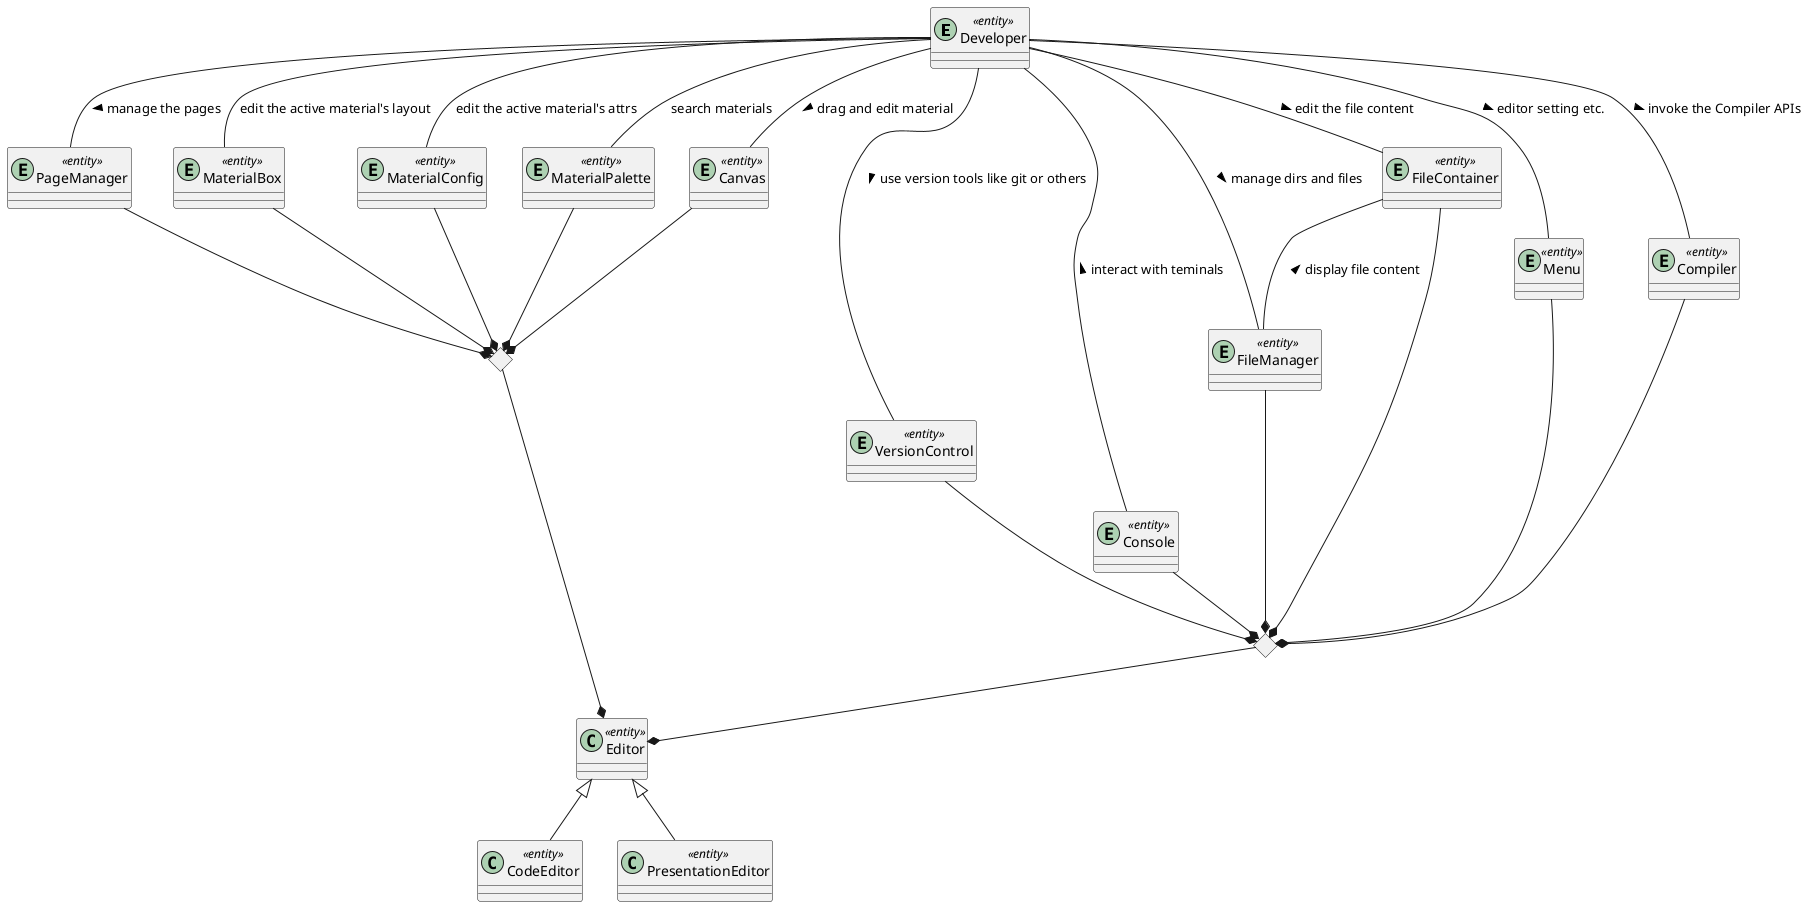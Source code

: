 @startuml
entity Developer <<entity>>

class Editor <<entity>>
class CodeEditor <<entity>>
class PresentationEditor <<entity>>

entity Menu <<entity>>
entity FileManager <<entity>>
entity FileContainer <<entity>>
entity Console <<entity>>
entity VersionControl <<entity>>
entity Compiler <<entity>>

entity PageManager <<entity>>
entity Canvas <<entity>>
entity MaterialPalette <<entity>>
entity MaterialConfig <<entity>>
entity MaterialBox <<entity>>

diamond cConnector
diamond pConnector

Editor <|-d- CodeEditor
Editor <|-d- PresentationEditor

Editor *-u- cConnector
Editor *-u- pConnector

cConnector *-u- Menu
cConnector *-u-- FileManager
cConnector *-u- FileContainer
cConnector *-u- Console
cConnector *-u- VersionControl
cConnector *-u- Compiler

pConnector *-u- PageManager
pConnector *-u- Canvas
pConnector *-u- MaterialPalette
pConnector *-u- MaterialConfig
pConnector *-u- MaterialBox

FileManager -u- FileContainer : display file content >

Developer -d- Menu : editor setting etc. >
Developer -d- FileManager : manage dirs and files >
Developer -d- FileContainer : edit the file content >
Developer -d- Console : < interact with teminals
Developer -d- VersionControl : use version tools like git or others >
Developer -d- Compiler : invoke the Compiler APIs >

Developer -d- PageManager : manage the pages >
Developer -d- Canvas : drag and edit material >
Developer -d- MaterialPalette : search materials
Developer -d- MaterialConfig : edit the active material's attrs
Developer -d- MaterialBox : edit the active material's layout
@enduml
